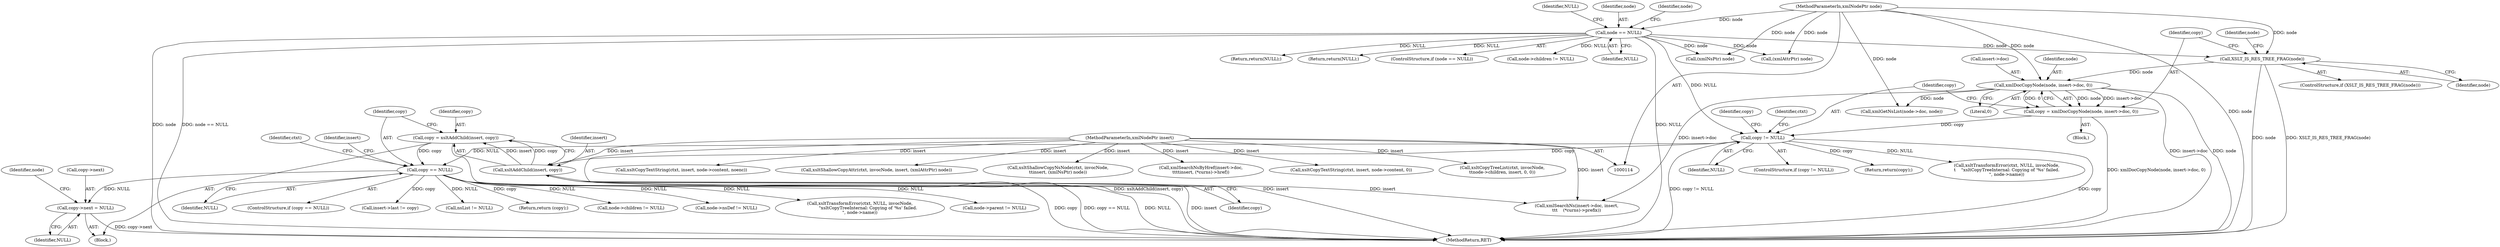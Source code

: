 digraph "0_Chrome_96dbafe288dbe2f0cc45fa3c39daf6d0c37acbab_37@API" {
"1000280" [label="(Call,copy->next = NULL)"];
"1000256" [label="(Call,copy == NULL)"];
"1000250" [label="(Call,copy = xsltAddChild(insert, copy))"];
"1000252" [label="(Call,xsltAddChild(insert, copy))"];
"1000118" [label="(MethodParameterIn,xmlNodePtr insert)"];
"1000239" [label="(Call,copy != NULL)"];
"1000230" [label="(Call,copy = xmlDocCopyNode(node, insert->doc, 0))"];
"1000232" [label="(Call,xmlDocCopyNode(node, insert->doc, 0))"];
"1000204" [label="(Call,XSLT_IS_RES_TREE_FRAG(node))"];
"1000124" [label="(Call,node == NULL)"];
"1000117" [label="(MethodParameterIn,xmlNodePtr node)"];
"1000251" [label="(Identifier,copy)"];
"1000185" [label="(Call,xsltShallowCopyNsNode(ctxt, invocNode,\n\t\tinsert, (xmlNsPtr) node))"];
"1000268" [label="(Return,return (copy);)"];
"1000240" [label="(Identifier,copy)"];
"1000324" [label="(Call,xmlGetNsList(node->doc, node))"];
"1000520" [label="(Call,node->children != NULL)"];
"1000288" [label="(Identifier,node)"];
"1000273" [label="(Identifier,insert)"];
"1000370" [label="(Call,xmlSearchNsByHref(insert->doc,\n\t\t\t\tinsert, (*curns)->href))"];
"1000261" [label="(Identifier,ctxt)"];
"1000163" [label="(Call,xsltCopyTextString(ctxt, insert, node->content, 0))"];
"1000245" [label="(Identifier,copy)"];
"1000128" [label="(Identifier,NULL)"];
"1000215" [label="(Call,xsltCopyTreeList(ctxt, invocNode,\n\t\tnode->children, insert, 0, 0))"];
"1000538" [label="(Identifier,ctxt)"];
"1000257" [label="(Identifier,copy)"];
"1000250" [label="(Call,copy = xsltAddChild(insert, copy))"];
"1000127" [label="(Return,return(NULL);)"];
"1000201" [label="(Return,return(NULL);)"];
"1000280" [label="(Call,copy->next = NULL)"];
"1000271" [label="(Call,insert->last != copy)"];
"1000232" [label="(Call,xmlDocCopyNode(node, insert->doc, 0))"];
"1000204" [label="(Call,XSLT_IS_RES_TREE_FRAG(node))"];
"1000189" [label="(Call,(xmlNsPtr) node)"];
"1000203" [label="(ControlStructure,if (XSLT_IS_RES_TREE_FRAG(node)))"];
"1000256" [label="(Call,copy == NULL)"];
"1000125" [label="(Identifier,node)"];
"1000281" [label="(Call,copy->next)"];
"1000242" [label="(Block,)"];
"1000154" [label="(Call,xsltCopyTextString(ctxt, insert, node->content, noenc))"];
"1000545" [label="(Return,return(copy);)"];
"1000254" [label="(Identifier,copy)"];
"1000330" [label="(Call,nsList != NULL)"];
"1000205" [label="(Identifier,node)"];
"1000131" [label="(Identifier,node)"];
"1000174" [label="(Call,xsltShallowCopyAttr(ctxt, invocNode, insert, (xmlAttrPtr) node))"];
"1000239" [label="(Call,copy != NULL)"];
"1000547" [label="(MethodReturn,RET)"];
"1000230" [label="(Call,copy = xmlDocCopyNode(node, insert->doc, 0))"];
"1000258" [label="(Identifier,NULL)"];
"1000419" [label="(Call,node->nsDef != NULL)"];
"1000121" [label="(Block,)"];
"1000117" [label="(MethodParameterIn,xmlNodePtr node)"];
"1000210" [label="(Identifier,node)"];
"1000260" [label="(Call,xsltTransformError(ctxt, NULL, invocNode,\n            \"xsltCopyTreeInternal: Copying of '%s' failed.\n\", node->name))"];
"1000123" [label="(ControlStructure,if (node == NULL))"];
"1000178" [label="(Call,(xmlAttrPtr) node)"];
"1000341" [label="(Call,xmlSearchNs(insert->doc, insert,\n\t\t\t    (*curns)->prefix))"];
"1000537" [label="(Call,xsltTransformError(ctxt, NULL, invocNode,\n\t    \"xsltCopyTreeInternal: Copying of '%s' failed.\n\", node->name))"];
"1000241" [label="(Identifier,NULL)"];
"1000233" [label="(Identifier,node)"];
"1000208" [label="(Call,node->children != NULL)"];
"1000284" [label="(Identifier,NULL)"];
"1000238" [label="(ControlStructure,if (copy != NULL))"];
"1000126" [label="(Identifier,NULL)"];
"1000252" [label="(Call,xsltAddChild(insert, copy))"];
"1000253" [label="(Identifier,insert)"];
"1000237" [label="(Literal,0)"];
"1000118" [label="(MethodParameterIn,xmlNodePtr insert)"];
"1000298" [label="(Call,node->parent != NULL)"];
"1000231" [label="(Identifier,copy)"];
"1000234" [label="(Call,insert->doc)"];
"1000124" [label="(Call,node == NULL)"];
"1000255" [label="(ControlStructure,if (copy == NULL))"];
"1000280" -> "1000242"  [label="AST: "];
"1000280" -> "1000284"  [label="CFG: "];
"1000281" -> "1000280"  [label="AST: "];
"1000284" -> "1000280"  [label="AST: "];
"1000288" -> "1000280"  [label="CFG: "];
"1000280" -> "1000547"  [label="DDG: copy->next"];
"1000256" -> "1000280"  [label="DDG: NULL"];
"1000256" -> "1000255"  [label="AST: "];
"1000256" -> "1000258"  [label="CFG: "];
"1000257" -> "1000256"  [label="AST: "];
"1000258" -> "1000256"  [label="AST: "];
"1000261" -> "1000256"  [label="CFG: "];
"1000273" -> "1000256"  [label="CFG: "];
"1000256" -> "1000547"  [label="DDG: NULL"];
"1000256" -> "1000547"  [label="DDG: copy"];
"1000256" -> "1000547"  [label="DDG: copy == NULL"];
"1000250" -> "1000256"  [label="DDG: copy"];
"1000239" -> "1000256"  [label="DDG: NULL"];
"1000256" -> "1000260"  [label="DDG: NULL"];
"1000256" -> "1000268"  [label="DDG: copy"];
"1000256" -> "1000271"  [label="DDG: copy"];
"1000256" -> "1000298"  [label="DDG: NULL"];
"1000256" -> "1000330"  [label="DDG: NULL"];
"1000256" -> "1000419"  [label="DDG: NULL"];
"1000256" -> "1000520"  [label="DDG: NULL"];
"1000250" -> "1000242"  [label="AST: "];
"1000250" -> "1000252"  [label="CFG: "];
"1000251" -> "1000250"  [label="AST: "];
"1000252" -> "1000250"  [label="AST: "];
"1000257" -> "1000250"  [label="CFG: "];
"1000250" -> "1000547"  [label="DDG: xsltAddChild(insert, copy)"];
"1000252" -> "1000250"  [label="DDG: insert"];
"1000252" -> "1000250"  [label="DDG: copy"];
"1000252" -> "1000254"  [label="CFG: "];
"1000253" -> "1000252"  [label="AST: "];
"1000254" -> "1000252"  [label="AST: "];
"1000252" -> "1000547"  [label="DDG: insert"];
"1000118" -> "1000252"  [label="DDG: insert"];
"1000239" -> "1000252"  [label="DDG: copy"];
"1000252" -> "1000341"  [label="DDG: insert"];
"1000118" -> "1000114"  [label="AST: "];
"1000118" -> "1000547"  [label="DDG: insert"];
"1000118" -> "1000154"  [label="DDG: insert"];
"1000118" -> "1000163"  [label="DDG: insert"];
"1000118" -> "1000174"  [label="DDG: insert"];
"1000118" -> "1000185"  [label="DDG: insert"];
"1000118" -> "1000215"  [label="DDG: insert"];
"1000118" -> "1000341"  [label="DDG: insert"];
"1000118" -> "1000370"  [label="DDG: insert"];
"1000239" -> "1000238"  [label="AST: "];
"1000239" -> "1000241"  [label="CFG: "];
"1000240" -> "1000239"  [label="AST: "];
"1000241" -> "1000239"  [label="AST: "];
"1000245" -> "1000239"  [label="CFG: "];
"1000538" -> "1000239"  [label="CFG: "];
"1000239" -> "1000547"  [label="DDG: copy != NULL"];
"1000239" -> "1000547"  [label="DDG: copy"];
"1000230" -> "1000239"  [label="DDG: copy"];
"1000124" -> "1000239"  [label="DDG: NULL"];
"1000239" -> "1000537"  [label="DDG: NULL"];
"1000239" -> "1000545"  [label="DDG: copy"];
"1000230" -> "1000121"  [label="AST: "];
"1000230" -> "1000232"  [label="CFG: "];
"1000231" -> "1000230"  [label="AST: "];
"1000232" -> "1000230"  [label="AST: "];
"1000240" -> "1000230"  [label="CFG: "];
"1000230" -> "1000547"  [label="DDG: xmlDocCopyNode(node, insert->doc, 0)"];
"1000232" -> "1000230"  [label="DDG: node"];
"1000232" -> "1000230"  [label="DDG: insert->doc"];
"1000232" -> "1000230"  [label="DDG: 0"];
"1000232" -> "1000237"  [label="CFG: "];
"1000233" -> "1000232"  [label="AST: "];
"1000234" -> "1000232"  [label="AST: "];
"1000237" -> "1000232"  [label="AST: "];
"1000232" -> "1000547"  [label="DDG: node"];
"1000232" -> "1000547"  [label="DDG: insert->doc"];
"1000204" -> "1000232"  [label="DDG: node"];
"1000117" -> "1000232"  [label="DDG: node"];
"1000232" -> "1000324"  [label="DDG: node"];
"1000232" -> "1000341"  [label="DDG: insert->doc"];
"1000204" -> "1000203"  [label="AST: "];
"1000204" -> "1000205"  [label="CFG: "];
"1000205" -> "1000204"  [label="AST: "];
"1000210" -> "1000204"  [label="CFG: "];
"1000231" -> "1000204"  [label="CFG: "];
"1000204" -> "1000547"  [label="DDG: node"];
"1000204" -> "1000547"  [label="DDG: XSLT_IS_RES_TREE_FRAG(node)"];
"1000124" -> "1000204"  [label="DDG: node"];
"1000117" -> "1000204"  [label="DDG: node"];
"1000124" -> "1000123"  [label="AST: "];
"1000124" -> "1000126"  [label="CFG: "];
"1000125" -> "1000124"  [label="AST: "];
"1000126" -> "1000124"  [label="AST: "];
"1000128" -> "1000124"  [label="CFG: "];
"1000131" -> "1000124"  [label="CFG: "];
"1000124" -> "1000547"  [label="DDG: NULL"];
"1000124" -> "1000547"  [label="DDG: node"];
"1000124" -> "1000547"  [label="DDG: node == NULL"];
"1000117" -> "1000124"  [label="DDG: node"];
"1000124" -> "1000127"  [label="DDG: NULL"];
"1000124" -> "1000178"  [label="DDG: node"];
"1000124" -> "1000189"  [label="DDG: node"];
"1000124" -> "1000201"  [label="DDG: NULL"];
"1000124" -> "1000208"  [label="DDG: NULL"];
"1000117" -> "1000114"  [label="AST: "];
"1000117" -> "1000547"  [label="DDG: node"];
"1000117" -> "1000178"  [label="DDG: node"];
"1000117" -> "1000189"  [label="DDG: node"];
"1000117" -> "1000324"  [label="DDG: node"];
}
